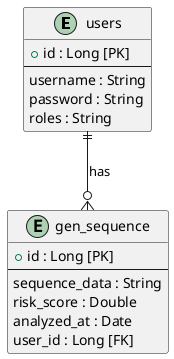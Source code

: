 @startuml
entity users {
  +id : Long [PK]
  --
  username : String
  password : String
  roles : String
}

entity gen_sequence {
  +id : Long [PK]
  --
  sequence_data : String
  risk_score : Double
  analyzed_at : Date
  user_id : Long [FK]
}

users ||--o{ gen_sequence : has

@enduml